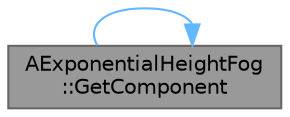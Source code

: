 digraph "AExponentialHeightFog::GetComponent"
{
 // INTERACTIVE_SVG=YES
 // LATEX_PDF_SIZE
  bgcolor="transparent";
  edge [fontname=Helvetica,fontsize=10,labelfontname=Helvetica,labelfontsize=10];
  node [fontname=Helvetica,fontsize=10,shape=box,height=0.2,width=0.4];
  rankdir="LR";
  Node1 [id="Node000001",label="AExponentialHeightFog\l::GetComponent",height=0.2,width=0.4,color="gray40", fillcolor="grey60", style="filled", fontcolor="black",tooltip="Returns Component subobject."];
  Node1 -> Node1 [id="edge1_Node000001_Node000001",color="steelblue1",style="solid",tooltip=" "];
}

